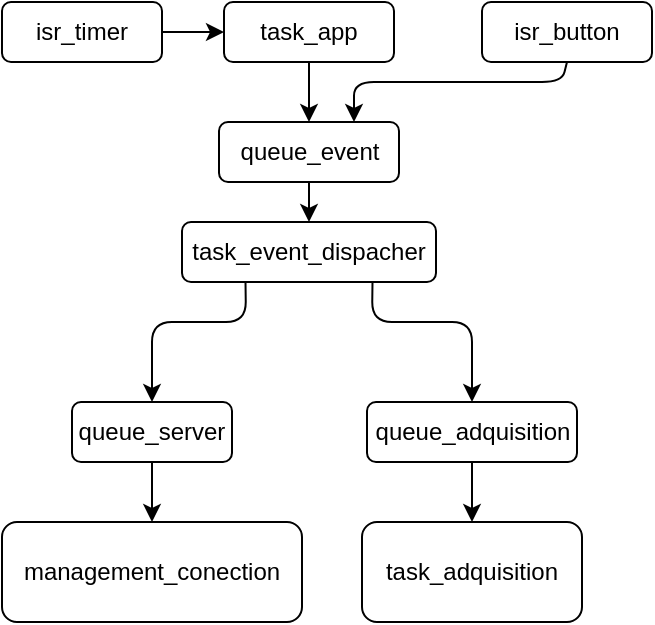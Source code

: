<mxfile>
    <diagram id="8KMEPKqWqIBGxnceo4b9" name="Page-1">
        <mxGraphModel dx="880" dy="619" grid="1" gridSize="10" guides="1" tooltips="1" connect="1" arrows="1" fold="1" page="1" pageScale="1" pageWidth="850" pageHeight="1100" math="0" shadow="0">
            <root>
                <mxCell id="0"/>
                <mxCell id="1" parent="0"/>
                <mxCell id="2" value="task_adquisition" style="rounded=1;whiteSpace=wrap;html=1;" vertex="1" parent="1">
                    <mxGeometry x="460" y="790" width="110" height="50" as="geometry"/>
                </mxCell>
                <mxCell id="3" value="management_conection" style="rounded=1;whiteSpace=wrap;html=1;" vertex="1" parent="1">
                    <mxGeometry x="280" y="790" width="150" height="50" as="geometry"/>
                </mxCell>
                <mxCell id="16" style="edgeStyle=none;html=1;exitX=0.5;exitY=1;exitDx=0;exitDy=0;entryX=0.5;entryY=0;entryDx=0;entryDy=0;" edge="1" parent="1" source="7" target="3">
                    <mxGeometry relative="1" as="geometry"/>
                </mxCell>
                <mxCell id="7" value="queue_server" style="rounded=1;whiteSpace=wrap;html=1;" vertex="1" parent="1">
                    <mxGeometry x="315" y="730" width="80" height="30" as="geometry"/>
                </mxCell>
                <mxCell id="17" style="edgeStyle=none;html=1;exitX=0.5;exitY=1;exitDx=0;exitDy=0;entryX=0.5;entryY=0;entryDx=0;entryDy=0;" edge="1" parent="1" source="8" target="2">
                    <mxGeometry relative="1" as="geometry"/>
                </mxCell>
                <mxCell id="8" value="queue_adquisition" style="rounded=1;whiteSpace=wrap;html=1;" vertex="1" parent="1">
                    <mxGeometry x="462.5" y="730" width="105" height="30" as="geometry"/>
                </mxCell>
                <mxCell id="20" style="edgeStyle=none;html=1;exitX=0.5;exitY=1;exitDx=0;exitDy=0;entryX=0.5;entryY=0;entryDx=0;entryDy=0;" edge="1" parent="1" source="9" target="15">
                    <mxGeometry relative="1" as="geometry"/>
                </mxCell>
                <mxCell id="9" value="task_app" style="rounded=1;whiteSpace=wrap;html=1;" vertex="1" parent="1">
                    <mxGeometry x="391" y="530" width="85" height="30" as="geometry"/>
                </mxCell>
                <mxCell id="12" style="edgeStyle=none;html=1;exitX=0.25;exitY=1;exitDx=0;exitDy=0;entryX=0.5;entryY=0;entryDx=0;entryDy=0;" edge="1" parent="1" source="10" target="7">
                    <mxGeometry relative="1" as="geometry">
                        <Array as="points">
                            <mxPoint x="402" y="690"/>
                            <mxPoint x="355" y="690"/>
                        </Array>
                    </mxGeometry>
                </mxCell>
                <mxCell id="13" style="edgeStyle=none;html=1;exitX=0.75;exitY=1;exitDx=0;exitDy=0;entryX=0.5;entryY=0;entryDx=0;entryDy=0;" edge="1" parent="1" source="10" target="8">
                    <mxGeometry relative="1" as="geometry">
                        <Array as="points">
                            <mxPoint x="465" y="690"/>
                            <mxPoint x="515" y="690"/>
                        </Array>
                    </mxGeometry>
                </mxCell>
                <mxCell id="10" value="task_event_dispacher" style="rounded=1;whiteSpace=wrap;html=1;" vertex="1" parent="1">
                    <mxGeometry x="370" y="640" width="127" height="30" as="geometry"/>
                </mxCell>
                <mxCell id="19" style="edgeStyle=none;html=1;exitX=1;exitY=0.5;exitDx=0;exitDy=0;entryX=0;entryY=0.5;entryDx=0;entryDy=0;" edge="1" parent="1" source="14" target="9">
                    <mxGeometry relative="1" as="geometry"/>
                </mxCell>
                <mxCell id="14" value="isr_timer" style="rounded=1;whiteSpace=wrap;html=1;" vertex="1" parent="1">
                    <mxGeometry x="280" y="530" width="80" height="30" as="geometry"/>
                </mxCell>
                <mxCell id="18" style="edgeStyle=none;html=1;exitX=0.5;exitY=1;exitDx=0;exitDy=0;entryX=0.5;entryY=0;entryDx=0;entryDy=0;" edge="1" parent="1" source="15" target="10">
                    <mxGeometry relative="1" as="geometry"/>
                </mxCell>
                <mxCell id="15" value="queue_event" style="rounded=1;whiteSpace=wrap;html=1;" vertex="1" parent="1">
                    <mxGeometry x="388.5" y="590" width="90" height="30" as="geometry"/>
                </mxCell>
                <mxCell id="22" style="edgeStyle=none;html=1;exitX=0.5;exitY=1;exitDx=0;exitDy=0;entryX=0.75;entryY=0;entryDx=0;entryDy=0;" edge="1" parent="1" source="21" target="15">
                    <mxGeometry relative="1" as="geometry">
                        <Array as="points">
                            <mxPoint x="560" y="570"/>
                            <mxPoint x="456" y="570"/>
                        </Array>
                    </mxGeometry>
                </mxCell>
                <mxCell id="21" value="isr_button" style="rounded=1;whiteSpace=wrap;html=1;" vertex="1" parent="1">
                    <mxGeometry x="520" y="530" width="85" height="30" as="geometry"/>
                </mxCell>
            </root>
        </mxGraphModel>
    </diagram>
</mxfile>